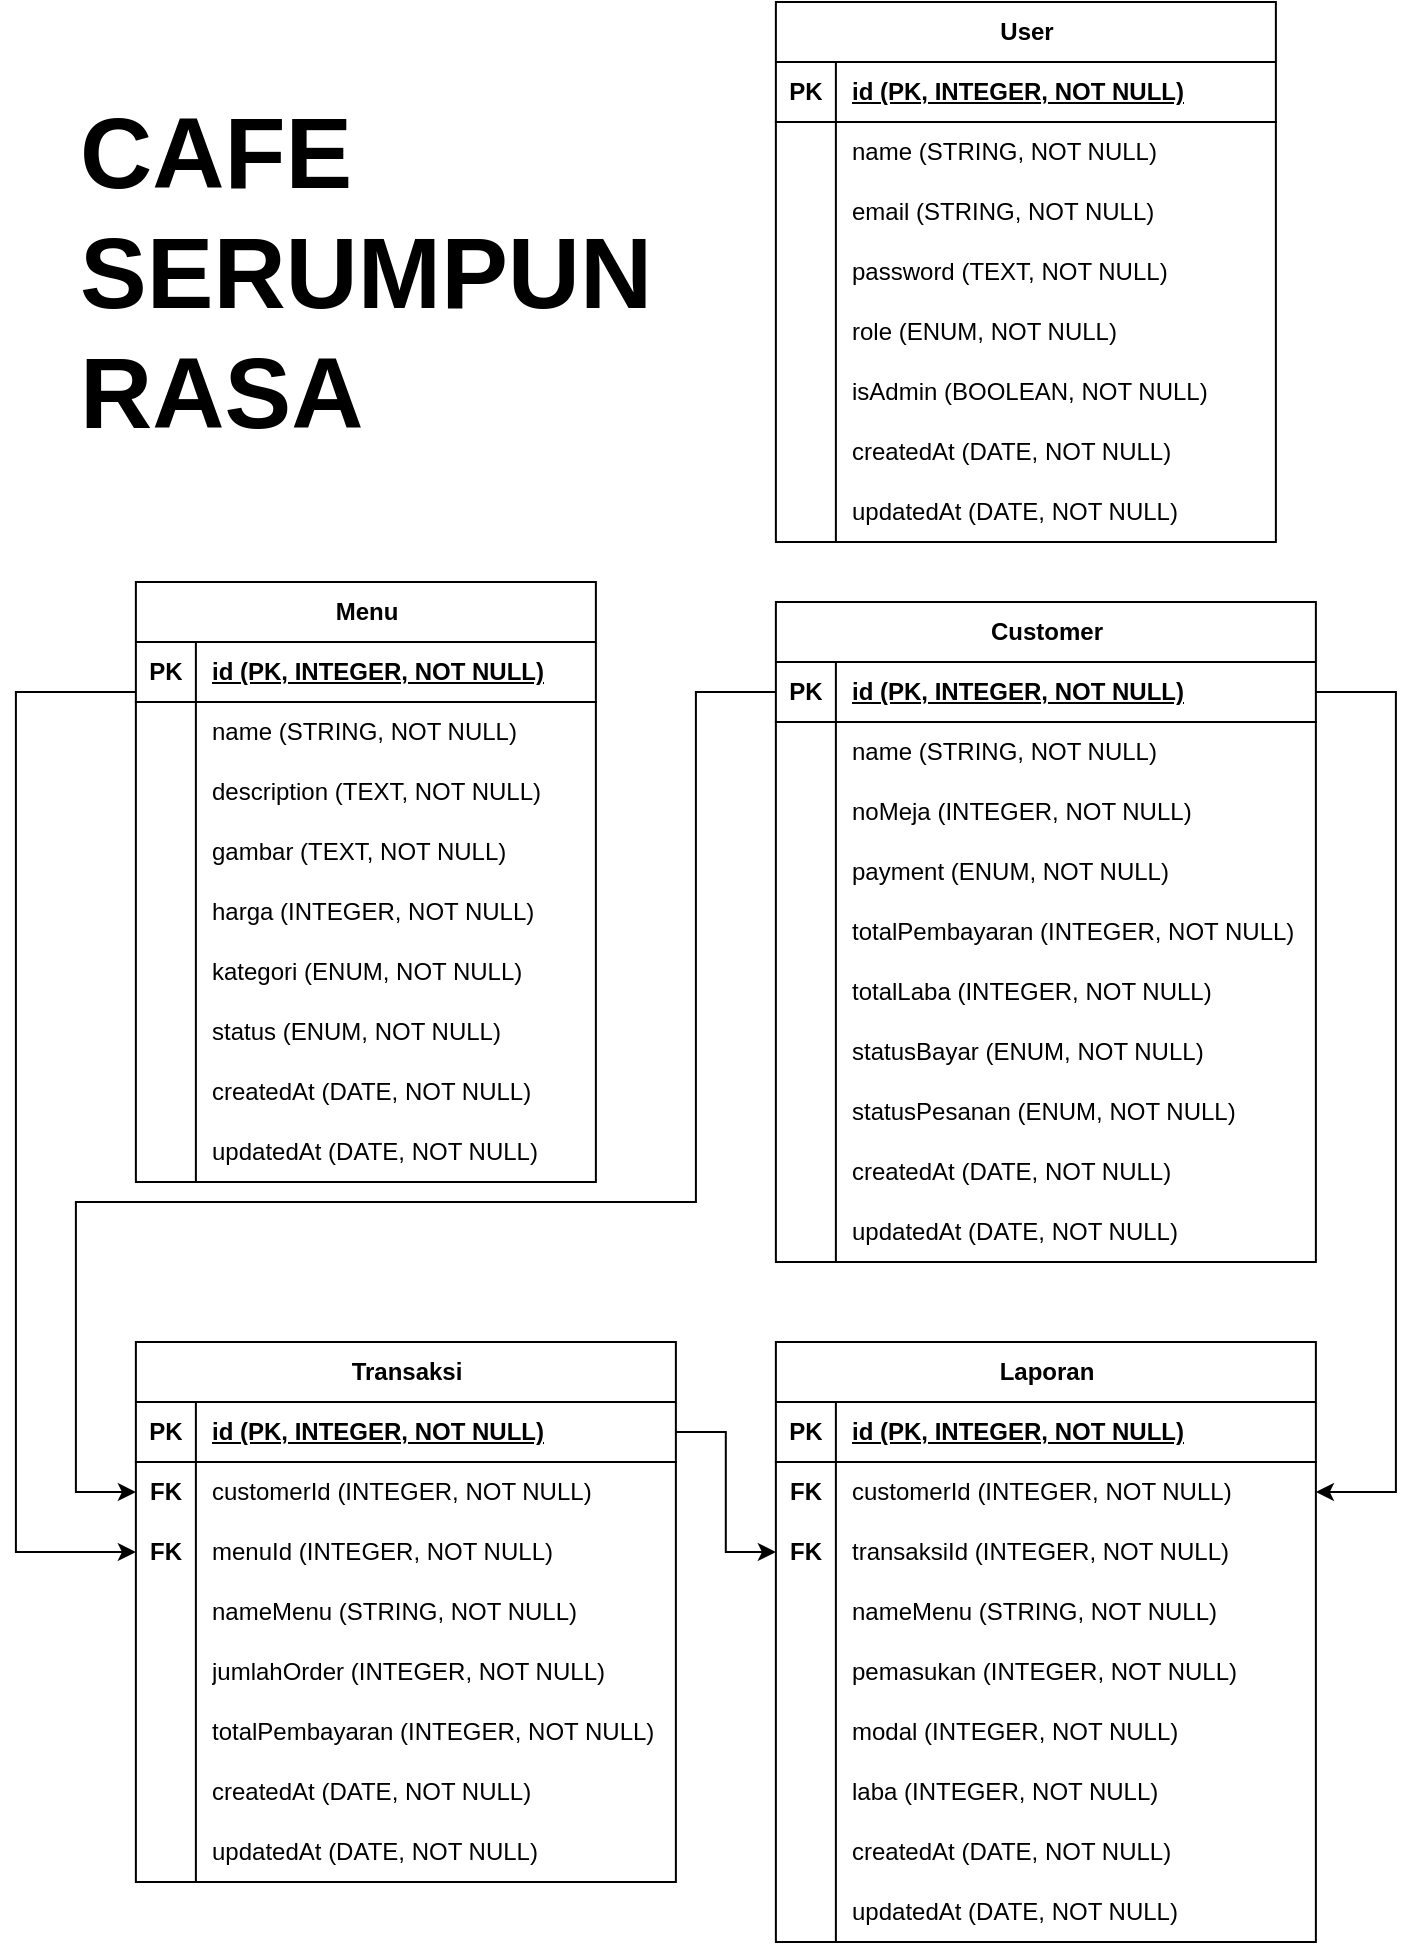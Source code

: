 <mxfile version="22.1.5" type="device">
  <diagram name="Halaman-1" id="lwUix_kvuEQXz3hjnVjn">
    <mxGraphModel dx="794" dy="493" grid="1" gridSize="10" guides="1" tooltips="1" connect="1" arrows="1" fold="1" page="1" pageScale="1" pageWidth="827" pageHeight="1169" math="0" shadow="0">
      <root>
        <mxCell id="0" />
        <mxCell id="1" parent="0" />
        <mxCell id="imhgn8U7Z0MVkUAFqTZX-146" value="Transaksi" style="shape=table;startSize=30;container=1;collapsible=1;childLayout=tableLayout;fixedRows=1;rowLines=0;fontStyle=1;align=center;resizeLast=1;html=1;" parent="1" vertex="1">
          <mxGeometry x="128.94" y="750" width="270" height="270" as="geometry" />
        </mxCell>
        <mxCell id="imhgn8U7Z0MVkUAFqTZX-147" value="" style="shape=tableRow;horizontal=0;startSize=0;swimlaneHead=0;swimlaneBody=0;fillColor=none;collapsible=0;dropTarget=0;points=[[0,0.5],[1,0.5]];portConstraint=eastwest;top=0;left=0;right=0;bottom=1;" parent="imhgn8U7Z0MVkUAFqTZX-146" vertex="1">
          <mxGeometry y="30" width="270" height="30" as="geometry" />
        </mxCell>
        <mxCell id="imhgn8U7Z0MVkUAFqTZX-148" value="PK" style="shape=partialRectangle;connectable=0;fillColor=none;top=0;left=0;bottom=0;right=0;fontStyle=1;overflow=hidden;whiteSpace=wrap;html=1;" parent="imhgn8U7Z0MVkUAFqTZX-147" vertex="1">
          <mxGeometry width="30" height="30" as="geometry">
            <mxRectangle width="30" height="30" as="alternateBounds" />
          </mxGeometry>
        </mxCell>
        <mxCell id="imhgn8U7Z0MVkUAFqTZX-149" value="id (PK, INTEGER, NOT NULL)" style="shape=partialRectangle;connectable=0;fillColor=none;top=0;left=0;bottom=0;right=0;align=left;spacingLeft=6;fontStyle=5;overflow=hidden;whiteSpace=wrap;html=1;" parent="imhgn8U7Z0MVkUAFqTZX-147" vertex="1">
          <mxGeometry x="30" width="240" height="30" as="geometry">
            <mxRectangle width="240" height="30" as="alternateBounds" />
          </mxGeometry>
        </mxCell>
        <mxCell id="imhgn8U7Z0MVkUAFqTZX-150" value="" style="shape=tableRow;horizontal=0;startSize=0;swimlaneHead=0;swimlaneBody=0;fillColor=none;collapsible=0;dropTarget=0;points=[[0,0.5],[1,0.5]];portConstraint=eastwest;top=0;left=0;right=0;bottom=0;" parent="imhgn8U7Z0MVkUAFqTZX-146" vertex="1">
          <mxGeometry y="60" width="270" height="30" as="geometry" />
        </mxCell>
        <mxCell id="imhgn8U7Z0MVkUAFqTZX-151" value="&lt;b&gt;FK&lt;/b&gt;" style="shape=partialRectangle;connectable=0;fillColor=none;top=0;left=0;bottom=0;right=0;editable=1;overflow=hidden;whiteSpace=wrap;html=1;" parent="imhgn8U7Z0MVkUAFqTZX-150" vertex="1">
          <mxGeometry width="30" height="30" as="geometry">
            <mxRectangle width="30" height="30" as="alternateBounds" />
          </mxGeometry>
        </mxCell>
        <mxCell id="imhgn8U7Z0MVkUAFqTZX-152" value="customerId (INTEGER, NOT NULL)" style="shape=partialRectangle;connectable=0;fillColor=none;top=0;left=0;bottom=0;right=0;align=left;spacingLeft=6;overflow=hidden;whiteSpace=wrap;html=1;" parent="imhgn8U7Z0MVkUAFqTZX-150" vertex="1">
          <mxGeometry x="30" width="240" height="30" as="geometry">
            <mxRectangle width="240" height="30" as="alternateBounds" />
          </mxGeometry>
        </mxCell>
        <mxCell id="imhgn8U7Z0MVkUAFqTZX-153" value="" style="shape=tableRow;horizontal=0;startSize=0;swimlaneHead=0;swimlaneBody=0;fillColor=none;collapsible=0;dropTarget=0;points=[[0,0.5],[1,0.5]];portConstraint=eastwest;top=0;left=0;right=0;bottom=0;" parent="imhgn8U7Z0MVkUAFqTZX-146" vertex="1">
          <mxGeometry y="90" width="270" height="30" as="geometry" />
        </mxCell>
        <mxCell id="imhgn8U7Z0MVkUAFqTZX-154" value="&lt;b&gt;FK&lt;/b&gt;" style="shape=partialRectangle;connectable=0;fillColor=none;top=0;left=0;bottom=0;right=0;editable=1;overflow=hidden;whiteSpace=wrap;html=1;" parent="imhgn8U7Z0MVkUAFqTZX-153" vertex="1">
          <mxGeometry width="30" height="30" as="geometry">
            <mxRectangle width="30" height="30" as="alternateBounds" />
          </mxGeometry>
        </mxCell>
        <mxCell id="imhgn8U7Z0MVkUAFqTZX-155" value="menuId (INTEGER, NOT NULL)" style="shape=partialRectangle;connectable=0;fillColor=none;top=0;left=0;bottom=0;right=0;align=left;spacingLeft=6;overflow=hidden;whiteSpace=wrap;html=1;" parent="imhgn8U7Z0MVkUAFqTZX-153" vertex="1">
          <mxGeometry x="30" width="240" height="30" as="geometry">
            <mxRectangle width="240" height="30" as="alternateBounds" />
          </mxGeometry>
        </mxCell>
        <mxCell id="imhgn8U7Z0MVkUAFqTZX-245" style="shape=tableRow;horizontal=0;startSize=0;swimlaneHead=0;swimlaneBody=0;fillColor=none;collapsible=0;dropTarget=0;points=[[0,0.5],[1,0.5]];portConstraint=eastwest;top=0;left=0;right=0;bottom=0;" parent="imhgn8U7Z0MVkUAFqTZX-146" vertex="1">
          <mxGeometry y="120" width="270" height="30" as="geometry" />
        </mxCell>
        <mxCell id="imhgn8U7Z0MVkUAFqTZX-246" style="shape=partialRectangle;connectable=0;fillColor=none;top=0;left=0;bottom=0;right=0;editable=1;overflow=hidden;whiteSpace=wrap;html=1;" parent="imhgn8U7Z0MVkUAFqTZX-245" vertex="1">
          <mxGeometry width="30" height="30" as="geometry">
            <mxRectangle width="30" height="30" as="alternateBounds" />
          </mxGeometry>
        </mxCell>
        <mxCell id="imhgn8U7Z0MVkUAFqTZX-247" value="nameMenu (STRING, NOT NULL)" style="shape=partialRectangle;connectable=0;fillColor=none;top=0;left=0;bottom=0;right=0;align=left;spacingLeft=6;overflow=hidden;whiteSpace=wrap;html=1;" parent="imhgn8U7Z0MVkUAFqTZX-245" vertex="1">
          <mxGeometry x="30" width="240" height="30" as="geometry">
            <mxRectangle width="240" height="30" as="alternateBounds" />
          </mxGeometry>
        </mxCell>
        <mxCell id="imhgn8U7Z0MVkUAFqTZX-156" style="shape=tableRow;horizontal=0;startSize=0;swimlaneHead=0;swimlaneBody=0;fillColor=none;collapsible=0;dropTarget=0;points=[[0,0.5],[1,0.5]];portConstraint=eastwest;top=0;left=0;right=0;bottom=0;" parent="imhgn8U7Z0MVkUAFqTZX-146" vertex="1">
          <mxGeometry y="150" width="270" height="30" as="geometry" />
        </mxCell>
        <mxCell id="imhgn8U7Z0MVkUAFqTZX-157" style="shape=partialRectangle;connectable=0;fillColor=none;top=0;left=0;bottom=0;right=0;editable=1;overflow=hidden;whiteSpace=wrap;html=1;" parent="imhgn8U7Z0MVkUAFqTZX-156" vertex="1">
          <mxGeometry width="30" height="30" as="geometry">
            <mxRectangle width="30" height="30" as="alternateBounds" />
          </mxGeometry>
        </mxCell>
        <mxCell id="imhgn8U7Z0MVkUAFqTZX-158" value="jumlahOrder&amp;nbsp;(INTEGER, NOT NULL)" style="shape=partialRectangle;connectable=0;fillColor=none;top=0;left=0;bottom=0;right=0;align=left;spacingLeft=6;overflow=hidden;whiteSpace=wrap;html=1;" parent="imhgn8U7Z0MVkUAFqTZX-156" vertex="1">
          <mxGeometry x="30" width="240" height="30" as="geometry">
            <mxRectangle width="240" height="30" as="alternateBounds" />
          </mxGeometry>
        </mxCell>
        <mxCell id="imhgn8U7Z0MVkUAFqTZX-159" style="shape=tableRow;horizontal=0;startSize=0;swimlaneHead=0;swimlaneBody=0;fillColor=none;collapsible=0;dropTarget=0;points=[[0,0.5],[1,0.5]];portConstraint=eastwest;top=0;left=0;right=0;bottom=0;" parent="imhgn8U7Z0MVkUAFqTZX-146" vertex="1">
          <mxGeometry y="180" width="270" height="30" as="geometry" />
        </mxCell>
        <mxCell id="imhgn8U7Z0MVkUAFqTZX-160" style="shape=partialRectangle;connectable=0;fillColor=none;top=0;left=0;bottom=0;right=0;editable=1;overflow=hidden;whiteSpace=wrap;html=1;" parent="imhgn8U7Z0MVkUAFqTZX-159" vertex="1">
          <mxGeometry width="30" height="30" as="geometry">
            <mxRectangle width="30" height="30" as="alternateBounds" />
          </mxGeometry>
        </mxCell>
        <mxCell id="imhgn8U7Z0MVkUAFqTZX-161" value="totalPembayaran&amp;nbsp;(INTEGER, NOT NULL)" style="shape=partialRectangle;connectable=0;fillColor=none;top=0;left=0;bottom=0;right=0;align=left;spacingLeft=6;overflow=hidden;whiteSpace=wrap;html=1;" parent="imhgn8U7Z0MVkUAFqTZX-159" vertex="1">
          <mxGeometry x="30" width="240" height="30" as="geometry">
            <mxRectangle width="240" height="30" as="alternateBounds" />
          </mxGeometry>
        </mxCell>
        <mxCell id="lAw26xfGPv5u_HMk3Jw--28" style="shape=tableRow;horizontal=0;startSize=0;swimlaneHead=0;swimlaneBody=0;fillColor=none;collapsible=0;dropTarget=0;points=[[0,0.5],[1,0.5]];portConstraint=eastwest;top=0;left=0;right=0;bottom=0;" parent="imhgn8U7Z0MVkUAFqTZX-146" vertex="1">
          <mxGeometry y="210" width="270" height="30" as="geometry" />
        </mxCell>
        <mxCell id="lAw26xfGPv5u_HMk3Jw--29" style="shape=partialRectangle;connectable=0;fillColor=none;top=0;left=0;bottom=0;right=0;editable=1;overflow=hidden;whiteSpace=wrap;html=1;" parent="lAw26xfGPv5u_HMk3Jw--28" vertex="1">
          <mxGeometry width="30" height="30" as="geometry">
            <mxRectangle width="30" height="30" as="alternateBounds" />
          </mxGeometry>
        </mxCell>
        <mxCell id="lAw26xfGPv5u_HMk3Jw--30" value="&lt;span style=&quot;border-color: var(--border-color);&quot;&gt;createdAt&amp;nbsp;&lt;/span&gt;(DATE, NOT NULL)" style="shape=partialRectangle;connectable=0;fillColor=none;top=0;left=0;bottom=0;right=0;align=left;spacingLeft=6;overflow=hidden;whiteSpace=wrap;html=1;" parent="lAw26xfGPv5u_HMk3Jw--28" vertex="1">
          <mxGeometry x="30" width="240" height="30" as="geometry">
            <mxRectangle width="240" height="30" as="alternateBounds" />
          </mxGeometry>
        </mxCell>
        <mxCell id="6b2jVukFoNZZ5CPhbUie-1" style="shape=tableRow;horizontal=0;startSize=0;swimlaneHead=0;swimlaneBody=0;fillColor=none;collapsible=0;dropTarget=0;points=[[0,0.5],[1,0.5]];portConstraint=eastwest;top=0;left=0;right=0;bottom=0;" parent="imhgn8U7Z0MVkUAFqTZX-146" vertex="1">
          <mxGeometry y="240" width="270" height="30" as="geometry" />
        </mxCell>
        <mxCell id="6b2jVukFoNZZ5CPhbUie-2" style="shape=partialRectangle;connectable=0;fillColor=none;top=0;left=0;bottom=0;right=0;editable=1;overflow=hidden;whiteSpace=wrap;html=1;" parent="6b2jVukFoNZZ5CPhbUie-1" vertex="1">
          <mxGeometry width="30" height="30" as="geometry">
            <mxRectangle width="30" height="30" as="alternateBounds" />
          </mxGeometry>
        </mxCell>
        <mxCell id="6b2jVukFoNZZ5CPhbUie-3" value="&lt;span style=&quot;border-color: var(--border-color);&quot;&gt;updatedAt&amp;nbsp;&lt;/span&gt;(DATE, NOT NULL)" style="shape=partialRectangle;connectable=0;fillColor=none;top=0;left=0;bottom=0;right=0;align=left;spacingLeft=6;overflow=hidden;whiteSpace=wrap;html=1;" parent="6b2jVukFoNZZ5CPhbUie-1" vertex="1">
          <mxGeometry x="30" width="240" height="30" as="geometry">
            <mxRectangle width="240" height="30" as="alternateBounds" />
          </mxGeometry>
        </mxCell>
        <mxCell id="imhgn8U7Z0MVkUAFqTZX-166" value="Customer" style="shape=table;startSize=30;container=1;collapsible=1;childLayout=tableLayout;fixedRows=1;rowLines=0;fontStyle=1;align=center;resizeLast=1;html=1;" parent="1" vertex="1">
          <mxGeometry x="448.94" y="380" width="270" height="330" as="geometry" />
        </mxCell>
        <mxCell id="imhgn8U7Z0MVkUAFqTZX-167" value="" style="shape=tableRow;horizontal=0;startSize=0;swimlaneHead=0;swimlaneBody=0;fillColor=none;collapsible=0;dropTarget=0;points=[[0,0.5],[1,0.5]];portConstraint=eastwest;top=0;left=0;right=0;bottom=1;" parent="imhgn8U7Z0MVkUAFqTZX-166" vertex="1">
          <mxGeometry y="30" width="270" height="30" as="geometry" />
        </mxCell>
        <mxCell id="imhgn8U7Z0MVkUAFqTZX-168" value="PK" style="shape=partialRectangle;connectable=0;fillColor=none;top=0;left=0;bottom=0;right=0;fontStyle=1;overflow=hidden;whiteSpace=wrap;html=1;" parent="imhgn8U7Z0MVkUAFqTZX-167" vertex="1">
          <mxGeometry width="30" height="30" as="geometry">
            <mxRectangle width="30" height="30" as="alternateBounds" />
          </mxGeometry>
        </mxCell>
        <mxCell id="imhgn8U7Z0MVkUAFqTZX-169" value="id (PK, INTEGER, NOT NULL)" style="shape=partialRectangle;connectable=0;fillColor=none;top=0;left=0;bottom=0;right=0;align=left;spacingLeft=6;fontStyle=5;overflow=hidden;whiteSpace=wrap;html=1;" parent="imhgn8U7Z0MVkUAFqTZX-167" vertex="1">
          <mxGeometry x="30" width="240" height="30" as="geometry">
            <mxRectangle width="240" height="30" as="alternateBounds" />
          </mxGeometry>
        </mxCell>
        <mxCell id="imhgn8U7Z0MVkUAFqTZX-170" value="" style="shape=tableRow;horizontal=0;startSize=0;swimlaneHead=0;swimlaneBody=0;fillColor=none;collapsible=0;dropTarget=0;points=[[0,0.5],[1,0.5]];portConstraint=eastwest;top=0;left=0;right=0;bottom=0;" parent="imhgn8U7Z0MVkUAFqTZX-166" vertex="1">
          <mxGeometry y="60" width="270" height="30" as="geometry" />
        </mxCell>
        <mxCell id="imhgn8U7Z0MVkUAFqTZX-171" value="" style="shape=partialRectangle;connectable=0;fillColor=none;top=0;left=0;bottom=0;right=0;editable=1;overflow=hidden;whiteSpace=wrap;html=1;" parent="imhgn8U7Z0MVkUAFqTZX-170" vertex="1">
          <mxGeometry width="30" height="30" as="geometry">
            <mxRectangle width="30" height="30" as="alternateBounds" />
          </mxGeometry>
        </mxCell>
        <mxCell id="imhgn8U7Z0MVkUAFqTZX-172" value="name&amp;nbsp;(STRING, NOT NULL)" style="shape=partialRectangle;connectable=0;fillColor=none;top=0;left=0;bottom=0;right=0;align=left;spacingLeft=6;overflow=hidden;whiteSpace=wrap;html=1;" parent="imhgn8U7Z0MVkUAFqTZX-170" vertex="1">
          <mxGeometry x="30" width="240" height="30" as="geometry">
            <mxRectangle width="240" height="30" as="alternateBounds" />
          </mxGeometry>
        </mxCell>
        <mxCell id="imhgn8U7Z0MVkUAFqTZX-173" value="" style="shape=tableRow;horizontal=0;startSize=0;swimlaneHead=0;swimlaneBody=0;fillColor=none;collapsible=0;dropTarget=0;points=[[0,0.5],[1,0.5]];portConstraint=eastwest;top=0;left=0;right=0;bottom=0;" parent="imhgn8U7Z0MVkUAFqTZX-166" vertex="1">
          <mxGeometry y="90" width="270" height="30" as="geometry" />
        </mxCell>
        <mxCell id="imhgn8U7Z0MVkUAFqTZX-174" value="" style="shape=partialRectangle;connectable=0;fillColor=none;top=0;left=0;bottom=0;right=0;editable=1;overflow=hidden;whiteSpace=wrap;html=1;" parent="imhgn8U7Z0MVkUAFqTZX-173" vertex="1">
          <mxGeometry width="30" height="30" as="geometry">
            <mxRectangle width="30" height="30" as="alternateBounds" />
          </mxGeometry>
        </mxCell>
        <mxCell id="imhgn8U7Z0MVkUAFqTZX-175" value="noMeja (INTEGER, NOT NULL)" style="shape=partialRectangle;connectable=0;fillColor=none;top=0;left=0;bottom=0;right=0;align=left;spacingLeft=6;overflow=hidden;whiteSpace=wrap;html=1;" parent="imhgn8U7Z0MVkUAFqTZX-173" vertex="1">
          <mxGeometry x="30" width="240" height="30" as="geometry">
            <mxRectangle width="240" height="30" as="alternateBounds" />
          </mxGeometry>
        </mxCell>
        <mxCell id="imhgn8U7Z0MVkUAFqTZX-176" style="shape=tableRow;horizontal=0;startSize=0;swimlaneHead=0;swimlaneBody=0;fillColor=none;collapsible=0;dropTarget=0;points=[[0,0.5],[1,0.5]];portConstraint=eastwest;top=0;left=0;right=0;bottom=0;" parent="imhgn8U7Z0MVkUAFqTZX-166" vertex="1">
          <mxGeometry y="120" width="270" height="30" as="geometry" />
        </mxCell>
        <mxCell id="imhgn8U7Z0MVkUAFqTZX-177" style="shape=partialRectangle;connectable=0;fillColor=none;top=0;left=0;bottom=0;right=0;editable=1;overflow=hidden;whiteSpace=wrap;html=1;" parent="imhgn8U7Z0MVkUAFqTZX-176" vertex="1">
          <mxGeometry width="30" height="30" as="geometry">
            <mxRectangle width="30" height="30" as="alternateBounds" />
          </mxGeometry>
        </mxCell>
        <mxCell id="imhgn8U7Z0MVkUAFqTZX-178" value="payment (ENUM, NOT NULL)" style="shape=partialRectangle;connectable=0;fillColor=none;top=0;left=0;bottom=0;right=0;align=left;spacingLeft=6;overflow=hidden;whiteSpace=wrap;html=1;" parent="imhgn8U7Z0MVkUAFqTZX-176" vertex="1">
          <mxGeometry x="30" width="240" height="30" as="geometry">
            <mxRectangle width="240" height="30" as="alternateBounds" />
          </mxGeometry>
        </mxCell>
        <mxCell id="imhgn8U7Z0MVkUAFqTZX-179" style="shape=tableRow;horizontal=0;startSize=0;swimlaneHead=0;swimlaneBody=0;fillColor=none;collapsible=0;dropTarget=0;points=[[0,0.5],[1,0.5]];portConstraint=eastwest;top=0;left=0;right=0;bottom=0;" parent="imhgn8U7Z0MVkUAFqTZX-166" vertex="1">
          <mxGeometry y="150" width="270" height="30" as="geometry" />
        </mxCell>
        <mxCell id="imhgn8U7Z0MVkUAFqTZX-180" style="shape=partialRectangle;connectable=0;fillColor=none;top=0;left=0;bottom=0;right=0;editable=1;overflow=hidden;whiteSpace=wrap;html=1;" parent="imhgn8U7Z0MVkUAFqTZX-179" vertex="1">
          <mxGeometry width="30" height="30" as="geometry">
            <mxRectangle width="30" height="30" as="alternateBounds" />
          </mxGeometry>
        </mxCell>
        <mxCell id="imhgn8U7Z0MVkUAFqTZX-181" value="totalPembayaran (INTEGER, NOT NULL)" style="shape=partialRectangle;connectable=0;fillColor=none;top=0;left=0;bottom=0;right=0;align=left;spacingLeft=6;overflow=hidden;whiteSpace=wrap;html=1;" parent="imhgn8U7Z0MVkUAFqTZX-179" vertex="1">
          <mxGeometry x="30" width="240" height="30" as="geometry">
            <mxRectangle width="240" height="30" as="alternateBounds" />
          </mxGeometry>
        </mxCell>
        <mxCell id="imhgn8U7Z0MVkUAFqTZX-182" style="shape=tableRow;horizontal=0;startSize=0;swimlaneHead=0;swimlaneBody=0;fillColor=none;collapsible=0;dropTarget=0;points=[[0,0.5],[1,0.5]];portConstraint=eastwest;top=0;left=0;right=0;bottom=0;" parent="imhgn8U7Z0MVkUAFqTZX-166" vertex="1">
          <mxGeometry y="180" width="270" height="30" as="geometry" />
        </mxCell>
        <mxCell id="imhgn8U7Z0MVkUAFqTZX-183" style="shape=partialRectangle;connectable=0;fillColor=none;top=0;left=0;bottom=0;right=0;editable=1;overflow=hidden;whiteSpace=wrap;html=1;" parent="imhgn8U7Z0MVkUAFqTZX-182" vertex="1">
          <mxGeometry width="30" height="30" as="geometry">
            <mxRectangle width="30" height="30" as="alternateBounds" />
          </mxGeometry>
        </mxCell>
        <mxCell id="imhgn8U7Z0MVkUAFqTZX-184" value="totalLaba (INTEGER, NOT NULL)" style="shape=partialRectangle;connectable=0;fillColor=none;top=0;left=0;bottom=0;right=0;align=left;spacingLeft=6;overflow=hidden;whiteSpace=wrap;html=1;" parent="imhgn8U7Z0MVkUAFqTZX-182" vertex="1">
          <mxGeometry x="30" width="240" height="30" as="geometry">
            <mxRectangle width="240" height="30" as="alternateBounds" />
          </mxGeometry>
        </mxCell>
        <mxCell id="imhgn8U7Z0MVkUAFqTZX-185" style="shape=tableRow;horizontal=0;startSize=0;swimlaneHead=0;swimlaneBody=0;fillColor=none;collapsible=0;dropTarget=0;points=[[0,0.5],[1,0.5]];portConstraint=eastwest;top=0;left=0;right=0;bottom=0;" parent="imhgn8U7Z0MVkUAFqTZX-166" vertex="1">
          <mxGeometry y="210" width="270" height="30" as="geometry" />
        </mxCell>
        <mxCell id="imhgn8U7Z0MVkUAFqTZX-186" style="shape=partialRectangle;connectable=0;fillColor=none;top=0;left=0;bottom=0;right=0;editable=1;overflow=hidden;whiteSpace=wrap;html=1;" parent="imhgn8U7Z0MVkUAFqTZX-185" vertex="1">
          <mxGeometry width="30" height="30" as="geometry">
            <mxRectangle width="30" height="30" as="alternateBounds" />
          </mxGeometry>
        </mxCell>
        <mxCell id="imhgn8U7Z0MVkUAFqTZX-187" value="statusBayar (ENUM, NOT NULL)" style="shape=partialRectangle;connectable=0;fillColor=none;top=0;left=0;bottom=0;right=0;align=left;spacingLeft=6;overflow=hidden;whiteSpace=wrap;html=1;" parent="imhgn8U7Z0MVkUAFqTZX-185" vertex="1">
          <mxGeometry x="30" width="240" height="30" as="geometry">
            <mxRectangle width="240" height="30" as="alternateBounds" />
          </mxGeometry>
        </mxCell>
        <mxCell id="lAw26xfGPv5u_HMk3Jw--40" style="shape=tableRow;horizontal=0;startSize=0;swimlaneHead=0;swimlaneBody=0;fillColor=none;collapsible=0;dropTarget=0;points=[[0,0.5],[1,0.5]];portConstraint=eastwest;top=0;left=0;right=0;bottom=0;" parent="imhgn8U7Z0MVkUAFqTZX-166" vertex="1">
          <mxGeometry y="240" width="270" height="30" as="geometry" />
        </mxCell>
        <mxCell id="lAw26xfGPv5u_HMk3Jw--41" style="shape=partialRectangle;connectable=0;fillColor=none;top=0;left=0;bottom=0;right=0;editable=1;overflow=hidden;whiteSpace=wrap;html=1;" parent="lAw26xfGPv5u_HMk3Jw--40" vertex="1">
          <mxGeometry width="30" height="30" as="geometry">
            <mxRectangle width="30" height="30" as="alternateBounds" />
          </mxGeometry>
        </mxCell>
        <mxCell id="lAw26xfGPv5u_HMk3Jw--42" value="statusPesanan (ENUM, NOT NULL)" style="shape=partialRectangle;connectable=0;fillColor=none;top=0;left=0;bottom=0;right=0;align=left;spacingLeft=6;overflow=hidden;whiteSpace=wrap;html=1;" parent="lAw26xfGPv5u_HMk3Jw--40" vertex="1">
          <mxGeometry x="30" width="240" height="30" as="geometry">
            <mxRectangle width="240" height="30" as="alternateBounds" />
          </mxGeometry>
        </mxCell>
        <mxCell id="lAw26xfGPv5u_HMk3Jw--43" style="shape=tableRow;horizontal=0;startSize=0;swimlaneHead=0;swimlaneBody=0;fillColor=none;collapsible=0;dropTarget=0;points=[[0,0.5],[1,0.5]];portConstraint=eastwest;top=0;left=0;right=0;bottom=0;" parent="imhgn8U7Z0MVkUAFqTZX-166" vertex="1">
          <mxGeometry y="270" width="270" height="30" as="geometry" />
        </mxCell>
        <mxCell id="lAw26xfGPv5u_HMk3Jw--44" style="shape=partialRectangle;connectable=0;fillColor=none;top=0;left=0;bottom=0;right=0;editable=1;overflow=hidden;whiteSpace=wrap;html=1;" parent="lAw26xfGPv5u_HMk3Jw--43" vertex="1">
          <mxGeometry width="30" height="30" as="geometry">
            <mxRectangle width="30" height="30" as="alternateBounds" />
          </mxGeometry>
        </mxCell>
        <mxCell id="lAw26xfGPv5u_HMk3Jw--45" value="createdAt&amp;nbsp;(DATE, NOT NULL)" style="shape=partialRectangle;connectable=0;fillColor=none;top=0;left=0;bottom=0;right=0;align=left;spacingLeft=6;overflow=hidden;whiteSpace=wrap;html=1;" parent="lAw26xfGPv5u_HMk3Jw--43" vertex="1">
          <mxGeometry x="30" width="240" height="30" as="geometry">
            <mxRectangle width="240" height="30" as="alternateBounds" />
          </mxGeometry>
        </mxCell>
        <mxCell id="6b2jVukFoNZZ5CPhbUie-7" style="shape=tableRow;horizontal=0;startSize=0;swimlaneHead=0;swimlaneBody=0;fillColor=none;collapsible=0;dropTarget=0;points=[[0,0.5],[1,0.5]];portConstraint=eastwest;top=0;left=0;right=0;bottom=0;" parent="imhgn8U7Z0MVkUAFqTZX-166" vertex="1">
          <mxGeometry y="300" width="270" height="30" as="geometry" />
        </mxCell>
        <mxCell id="6b2jVukFoNZZ5CPhbUie-8" style="shape=partialRectangle;connectable=0;fillColor=none;top=0;left=0;bottom=0;right=0;editable=1;overflow=hidden;whiteSpace=wrap;html=1;" parent="6b2jVukFoNZZ5CPhbUie-7" vertex="1">
          <mxGeometry width="30" height="30" as="geometry">
            <mxRectangle width="30" height="30" as="alternateBounds" />
          </mxGeometry>
        </mxCell>
        <mxCell id="6b2jVukFoNZZ5CPhbUie-9" value="updatedAt&amp;nbsp;(DATE, NOT NULL)" style="shape=partialRectangle;connectable=0;fillColor=none;top=0;left=0;bottom=0;right=0;align=left;spacingLeft=6;overflow=hidden;whiteSpace=wrap;html=1;" parent="6b2jVukFoNZZ5CPhbUie-7" vertex="1">
          <mxGeometry x="30" width="240" height="30" as="geometry">
            <mxRectangle width="240" height="30" as="alternateBounds" />
          </mxGeometry>
        </mxCell>
        <mxCell id="imhgn8U7Z0MVkUAFqTZX-222" value="Laporan" style="shape=table;startSize=30;container=1;collapsible=1;childLayout=tableLayout;fixedRows=1;rowLines=0;fontStyle=1;align=center;resizeLast=1;html=1;" parent="1" vertex="1">
          <mxGeometry x="448.94" y="750" width="270" height="300" as="geometry" />
        </mxCell>
        <mxCell id="imhgn8U7Z0MVkUAFqTZX-223" value="" style="shape=tableRow;horizontal=0;startSize=0;swimlaneHead=0;swimlaneBody=0;fillColor=none;collapsible=0;dropTarget=0;points=[[0,0.5],[1,0.5]];portConstraint=eastwest;top=0;left=0;right=0;bottom=1;" parent="imhgn8U7Z0MVkUAFqTZX-222" vertex="1">
          <mxGeometry y="30" width="270" height="30" as="geometry" />
        </mxCell>
        <mxCell id="imhgn8U7Z0MVkUAFqTZX-224" value="PK" style="shape=partialRectangle;connectable=0;fillColor=none;top=0;left=0;bottom=0;right=0;fontStyle=1;overflow=hidden;whiteSpace=wrap;html=1;" parent="imhgn8U7Z0MVkUAFqTZX-223" vertex="1">
          <mxGeometry width="30" height="30" as="geometry">
            <mxRectangle width="30" height="30" as="alternateBounds" />
          </mxGeometry>
        </mxCell>
        <mxCell id="imhgn8U7Z0MVkUAFqTZX-225" value="id (PK, INTEGER, NOT NULL)" style="shape=partialRectangle;connectable=0;fillColor=none;top=0;left=0;bottom=0;right=0;align=left;spacingLeft=6;fontStyle=5;overflow=hidden;whiteSpace=wrap;html=1;" parent="imhgn8U7Z0MVkUAFqTZX-223" vertex="1">
          <mxGeometry x="30" width="240" height="30" as="geometry">
            <mxRectangle width="240" height="30" as="alternateBounds" />
          </mxGeometry>
        </mxCell>
        <mxCell id="imhgn8U7Z0MVkUAFqTZX-226" value="" style="shape=tableRow;horizontal=0;startSize=0;swimlaneHead=0;swimlaneBody=0;fillColor=none;collapsible=0;dropTarget=0;points=[[0,0.5],[1,0.5]];portConstraint=eastwest;top=0;left=0;right=0;bottom=0;" parent="imhgn8U7Z0MVkUAFqTZX-222" vertex="1">
          <mxGeometry y="60" width="270" height="30" as="geometry" />
        </mxCell>
        <mxCell id="imhgn8U7Z0MVkUAFqTZX-227" value="&lt;b&gt;FK&lt;/b&gt;" style="shape=partialRectangle;connectable=0;fillColor=none;top=0;left=0;bottom=0;right=0;editable=1;overflow=hidden;whiteSpace=wrap;html=1;" parent="imhgn8U7Z0MVkUAFqTZX-226" vertex="1">
          <mxGeometry width="30" height="30" as="geometry">
            <mxRectangle width="30" height="30" as="alternateBounds" />
          </mxGeometry>
        </mxCell>
        <mxCell id="imhgn8U7Z0MVkUAFqTZX-228" value="customerId (INTEGER, NOT NULL)" style="shape=partialRectangle;connectable=0;fillColor=none;top=0;left=0;bottom=0;right=0;align=left;spacingLeft=6;overflow=hidden;whiteSpace=wrap;html=1;" parent="imhgn8U7Z0MVkUAFqTZX-226" vertex="1">
          <mxGeometry x="30" width="240" height="30" as="geometry">
            <mxRectangle width="240" height="30" as="alternateBounds" />
          </mxGeometry>
        </mxCell>
        <mxCell id="imhgn8U7Z0MVkUAFqTZX-232" value="" style="shape=tableRow;horizontal=0;startSize=0;swimlaneHead=0;swimlaneBody=0;fillColor=none;collapsible=0;dropTarget=0;points=[[0,0.5],[1,0.5]];portConstraint=eastwest;top=0;left=0;right=0;bottom=0;" parent="imhgn8U7Z0MVkUAFqTZX-222" vertex="1">
          <mxGeometry y="90" width="270" height="30" as="geometry" />
        </mxCell>
        <mxCell id="imhgn8U7Z0MVkUAFqTZX-233" value="&lt;b style=&quot;border-color: var(--border-color);&quot;&gt;FK&lt;/b&gt;" style="shape=partialRectangle;connectable=0;fillColor=none;top=0;left=0;bottom=0;right=0;editable=1;overflow=hidden;whiteSpace=wrap;html=1;" parent="imhgn8U7Z0MVkUAFqTZX-232" vertex="1">
          <mxGeometry width="30" height="30" as="geometry">
            <mxRectangle width="30" height="30" as="alternateBounds" />
          </mxGeometry>
        </mxCell>
        <mxCell id="imhgn8U7Z0MVkUAFqTZX-234" value="transaksiId (INTEGER, NOT NULL)" style="shape=partialRectangle;connectable=0;fillColor=none;top=0;left=0;bottom=0;right=0;align=left;spacingLeft=6;overflow=hidden;whiteSpace=wrap;html=1;" parent="imhgn8U7Z0MVkUAFqTZX-232" vertex="1">
          <mxGeometry x="30" width="240" height="30" as="geometry">
            <mxRectangle width="240" height="30" as="alternateBounds" />
          </mxGeometry>
        </mxCell>
        <mxCell id="lAw26xfGPv5u_HMk3Jw--37" style="shape=tableRow;horizontal=0;startSize=0;swimlaneHead=0;swimlaneBody=0;fillColor=none;collapsible=0;dropTarget=0;points=[[0,0.5],[1,0.5]];portConstraint=eastwest;top=0;left=0;right=0;bottom=0;" parent="imhgn8U7Z0MVkUAFqTZX-222" vertex="1">
          <mxGeometry y="120" width="270" height="30" as="geometry" />
        </mxCell>
        <mxCell id="lAw26xfGPv5u_HMk3Jw--38" style="shape=partialRectangle;connectable=0;fillColor=none;top=0;left=0;bottom=0;right=0;editable=1;overflow=hidden;whiteSpace=wrap;html=1;" parent="lAw26xfGPv5u_HMk3Jw--37" vertex="1">
          <mxGeometry width="30" height="30" as="geometry">
            <mxRectangle width="30" height="30" as="alternateBounds" />
          </mxGeometry>
        </mxCell>
        <mxCell id="lAw26xfGPv5u_HMk3Jw--39" value="nameMenu (STRING, NOT NULL)" style="shape=partialRectangle;connectable=0;fillColor=none;top=0;left=0;bottom=0;right=0;align=left;spacingLeft=6;overflow=hidden;whiteSpace=wrap;html=1;" parent="lAw26xfGPv5u_HMk3Jw--37" vertex="1">
          <mxGeometry x="30" width="240" height="30" as="geometry">
            <mxRectangle width="240" height="30" as="alternateBounds" />
          </mxGeometry>
        </mxCell>
        <mxCell id="lAw26xfGPv5u_HMk3Jw--34" style="shape=tableRow;horizontal=0;startSize=0;swimlaneHead=0;swimlaneBody=0;fillColor=none;collapsible=0;dropTarget=0;points=[[0,0.5],[1,0.5]];portConstraint=eastwest;top=0;left=0;right=0;bottom=0;" parent="imhgn8U7Z0MVkUAFqTZX-222" vertex="1">
          <mxGeometry y="150" width="270" height="30" as="geometry" />
        </mxCell>
        <mxCell id="lAw26xfGPv5u_HMk3Jw--35" style="shape=partialRectangle;connectable=0;fillColor=none;top=0;left=0;bottom=0;right=0;editable=1;overflow=hidden;whiteSpace=wrap;html=1;" parent="lAw26xfGPv5u_HMk3Jw--34" vertex="1">
          <mxGeometry width="30" height="30" as="geometry">
            <mxRectangle width="30" height="30" as="alternateBounds" />
          </mxGeometry>
        </mxCell>
        <mxCell id="lAw26xfGPv5u_HMk3Jw--36" value="pemasukan (INTEGER, NOT NULL)" style="shape=partialRectangle;connectable=0;fillColor=none;top=0;left=0;bottom=0;right=0;align=left;spacingLeft=6;overflow=hidden;whiteSpace=wrap;html=1;" parent="lAw26xfGPv5u_HMk3Jw--34" vertex="1">
          <mxGeometry x="30" width="240" height="30" as="geometry">
            <mxRectangle width="240" height="30" as="alternateBounds" />
          </mxGeometry>
        </mxCell>
        <mxCell id="CIv_yVNtTNFprmfkE_4N-1" style="shape=tableRow;horizontal=0;startSize=0;swimlaneHead=0;swimlaneBody=0;fillColor=none;collapsible=0;dropTarget=0;points=[[0,0.5],[1,0.5]];portConstraint=eastwest;top=0;left=0;right=0;bottom=0;" parent="imhgn8U7Z0MVkUAFqTZX-222" vertex="1">
          <mxGeometry y="180" width="270" height="30" as="geometry" />
        </mxCell>
        <mxCell id="CIv_yVNtTNFprmfkE_4N-2" style="shape=partialRectangle;connectable=0;fillColor=none;top=0;left=0;bottom=0;right=0;editable=1;overflow=hidden;whiteSpace=wrap;html=1;" parent="CIv_yVNtTNFprmfkE_4N-1" vertex="1">
          <mxGeometry width="30" height="30" as="geometry">
            <mxRectangle width="30" height="30" as="alternateBounds" />
          </mxGeometry>
        </mxCell>
        <mxCell id="CIv_yVNtTNFprmfkE_4N-3" value="modal (INTEGER, NOT NULL)" style="shape=partialRectangle;connectable=0;fillColor=none;top=0;left=0;bottom=0;right=0;align=left;spacingLeft=6;overflow=hidden;whiteSpace=wrap;html=1;" parent="CIv_yVNtTNFprmfkE_4N-1" vertex="1">
          <mxGeometry x="30" width="240" height="30" as="geometry">
            <mxRectangle width="240" height="30" as="alternateBounds" />
          </mxGeometry>
        </mxCell>
        <mxCell id="CIv_yVNtTNFprmfkE_4N-4" style="shape=tableRow;horizontal=0;startSize=0;swimlaneHead=0;swimlaneBody=0;fillColor=none;collapsible=0;dropTarget=0;points=[[0,0.5],[1,0.5]];portConstraint=eastwest;top=0;left=0;right=0;bottom=0;" parent="imhgn8U7Z0MVkUAFqTZX-222" vertex="1">
          <mxGeometry y="210" width="270" height="30" as="geometry" />
        </mxCell>
        <mxCell id="CIv_yVNtTNFprmfkE_4N-5" style="shape=partialRectangle;connectable=0;fillColor=none;top=0;left=0;bottom=0;right=0;editable=1;overflow=hidden;whiteSpace=wrap;html=1;" parent="CIv_yVNtTNFprmfkE_4N-4" vertex="1">
          <mxGeometry width="30" height="30" as="geometry">
            <mxRectangle width="30" height="30" as="alternateBounds" />
          </mxGeometry>
        </mxCell>
        <mxCell id="CIv_yVNtTNFprmfkE_4N-6" value="laba (INTEGER, NOT NULL)" style="shape=partialRectangle;connectable=0;fillColor=none;top=0;left=0;bottom=0;right=0;align=left;spacingLeft=6;overflow=hidden;whiteSpace=wrap;html=1;" parent="CIv_yVNtTNFprmfkE_4N-4" vertex="1">
          <mxGeometry x="30" width="240" height="30" as="geometry">
            <mxRectangle width="240" height="30" as="alternateBounds" />
          </mxGeometry>
        </mxCell>
        <mxCell id="6b2jVukFoNZZ5CPhbUie-4" value="" style="shape=tableRow;horizontal=0;startSize=0;swimlaneHead=0;swimlaneBody=0;fillColor=none;collapsible=0;dropTarget=0;points=[[0,0.5],[1,0.5]];portConstraint=eastwest;top=0;left=0;right=0;bottom=0;" parent="imhgn8U7Z0MVkUAFqTZX-222" vertex="1">
          <mxGeometry y="240" width="270" height="30" as="geometry" />
        </mxCell>
        <mxCell id="6b2jVukFoNZZ5CPhbUie-5" value="" style="shape=partialRectangle;connectable=0;fillColor=none;top=0;left=0;bottom=0;right=0;editable=1;overflow=hidden;whiteSpace=wrap;html=1;" parent="6b2jVukFoNZZ5CPhbUie-4" vertex="1">
          <mxGeometry width="30" height="30" as="geometry">
            <mxRectangle width="30" height="30" as="alternateBounds" />
          </mxGeometry>
        </mxCell>
        <mxCell id="6b2jVukFoNZZ5CPhbUie-6" value="createdAt&amp;nbsp;(DATE, NOT NULL)" style="shape=partialRectangle;connectable=0;fillColor=none;top=0;left=0;bottom=0;right=0;align=left;spacingLeft=6;overflow=hidden;whiteSpace=wrap;html=1;" parent="6b2jVukFoNZZ5CPhbUie-4" vertex="1">
          <mxGeometry x="30" width="240" height="30" as="geometry">
            <mxRectangle width="240" height="30" as="alternateBounds" />
          </mxGeometry>
        </mxCell>
        <mxCell id="6b2jVukFoNZZ5CPhbUie-44" value="" style="shape=tableRow;horizontal=0;startSize=0;swimlaneHead=0;swimlaneBody=0;fillColor=none;collapsible=0;dropTarget=0;points=[[0,0.5],[1,0.5]];portConstraint=eastwest;top=0;left=0;right=0;bottom=0;" parent="imhgn8U7Z0MVkUAFqTZX-222" vertex="1">
          <mxGeometry y="270" width="270" height="30" as="geometry" />
        </mxCell>
        <mxCell id="6b2jVukFoNZZ5CPhbUie-45" value="" style="shape=partialRectangle;connectable=0;fillColor=none;top=0;left=0;bottom=0;right=0;editable=1;overflow=hidden;whiteSpace=wrap;html=1;" parent="6b2jVukFoNZZ5CPhbUie-44" vertex="1">
          <mxGeometry width="30" height="30" as="geometry">
            <mxRectangle width="30" height="30" as="alternateBounds" />
          </mxGeometry>
        </mxCell>
        <mxCell id="6b2jVukFoNZZ5CPhbUie-46" value="updatedAt&amp;nbsp;(DATE, NOT NULL)" style="shape=partialRectangle;connectable=0;fillColor=none;top=0;left=0;bottom=0;right=0;align=left;spacingLeft=6;overflow=hidden;whiteSpace=wrap;html=1;" parent="6b2jVukFoNZZ5CPhbUie-44" vertex="1">
          <mxGeometry x="30" width="240" height="30" as="geometry">
            <mxRectangle width="240" height="30" as="alternateBounds" />
          </mxGeometry>
        </mxCell>
        <mxCell id="imhgn8U7Z0MVkUAFqTZX-188" value="Menu" style="shape=table;startSize=30;container=1;collapsible=1;childLayout=tableLayout;fixedRows=1;rowLines=0;fontStyle=1;align=center;resizeLast=1;html=1;" parent="1" vertex="1">
          <mxGeometry x="128.94" y="370" width="230" height="300" as="geometry" />
        </mxCell>
        <mxCell id="imhgn8U7Z0MVkUAFqTZX-189" value="" style="shape=tableRow;horizontal=0;startSize=0;swimlaneHead=0;swimlaneBody=0;fillColor=none;collapsible=0;dropTarget=0;points=[[0,0.5],[1,0.5]];portConstraint=eastwest;top=0;left=0;right=0;bottom=1;" parent="imhgn8U7Z0MVkUAFqTZX-188" vertex="1">
          <mxGeometry y="30" width="230" height="30" as="geometry" />
        </mxCell>
        <mxCell id="imhgn8U7Z0MVkUAFqTZX-190" value="PK" style="shape=partialRectangle;connectable=0;fillColor=none;top=0;left=0;bottom=0;right=0;fontStyle=1;overflow=hidden;whiteSpace=wrap;html=1;" parent="imhgn8U7Z0MVkUAFqTZX-189" vertex="1">
          <mxGeometry width="30" height="30" as="geometry">
            <mxRectangle width="30" height="30" as="alternateBounds" />
          </mxGeometry>
        </mxCell>
        <mxCell id="imhgn8U7Z0MVkUAFqTZX-191" value="id (PK, INTEGER, NOT NULL)" style="shape=partialRectangle;connectable=0;fillColor=none;top=0;left=0;bottom=0;right=0;align=left;spacingLeft=6;fontStyle=5;overflow=hidden;whiteSpace=wrap;html=1;" parent="imhgn8U7Z0MVkUAFqTZX-189" vertex="1">
          <mxGeometry x="30" width="200" height="30" as="geometry">
            <mxRectangle width="200" height="30" as="alternateBounds" />
          </mxGeometry>
        </mxCell>
        <mxCell id="imhgn8U7Z0MVkUAFqTZX-192" value="" style="shape=tableRow;horizontal=0;startSize=0;swimlaneHead=0;swimlaneBody=0;fillColor=none;collapsible=0;dropTarget=0;points=[[0,0.5],[1,0.5]];portConstraint=eastwest;top=0;left=0;right=0;bottom=0;" parent="imhgn8U7Z0MVkUAFqTZX-188" vertex="1">
          <mxGeometry y="60" width="230" height="30" as="geometry" />
        </mxCell>
        <mxCell id="imhgn8U7Z0MVkUAFqTZX-193" value="" style="shape=partialRectangle;connectable=0;fillColor=none;top=0;left=0;bottom=0;right=0;editable=1;overflow=hidden;whiteSpace=wrap;html=1;" parent="imhgn8U7Z0MVkUAFqTZX-192" vertex="1">
          <mxGeometry width="30" height="30" as="geometry">
            <mxRectangle width="30" height="30" as="alternateBounds" />
          </mxGeometry>
        </mxCell>
        <mxCell id="imhgn8U7Z0MVkUAFqTZX-194" value="name (STRING, NOT NULL)" style="shape=partialRectangle;connectable=0;fillColor=none;top=0;left=0;bottom=0;right=0;align=left;spacingLeft=6;overflow=hidden;whiteSpace=wrap;html=1;" parent="imhgn8U7Z0MVkUAFqTZX-192" vertex="1">
          <mxGeometry x="30" width="200" height="30" as="geometry">
            <mxRectangle width="200" height="30" as="alternateBounds" />
          </mxGeometry>
        </mxCell>
        <mxCell id="imhgn8U7Z0MVkUAFqTZX-195" value="" style="shape=tableRow;horizontal=0;startSize=0;swimlaneHead=0;swimlaneBody=0;fillColor=none;collapsible=0;dropTarget=0;points=[[0,0.5],[1,0.5]];portConstraint=eastwest;top=0;left=0;right=0;bottom=0;" parent="imhgn8U7Z0MVkUAFqTZX-188" vertex="1">
          <mxGeometry y="90" width="230" height="30" as="geometry" />
        </mxCell>
        <mxCell id="imhgn8U7Z0MVkUAFqTZX-196" value="" style="shape=partialRectangle;connectable=0;fillColor=none;top=0;left=0;bottom=0;right=0;editable=1;overflow=hidden;whiteSpace=wrap;html=1;" parent="imhgn8U7Z0MVkUAFqTZX-195" vertex="1">
          <mxGeometry width="30" height="30" as="geometry">
            <mxRectangle width="30" height="30" as="alternateBounds" />
          </mxGeometry>
        </mxCell>
        <mxCell id="imhgn8U7Z0MVkUAFqTZX-197" value="description&amp;nbsp;(TEXT, NOT NULL)" style="shape=partialRectangle;connectable=0;fillColor=none;top=0;left=0;bottom=0;right=0;align=left;spacingLeft=6;overflow=hidden;whiteSpace=wrap;html=1;" parent="imhgn8U7Z0MVkUAFqTZX-195" vertex="1">
          <mxGeometry x="30" width="200" height="30" as="geometry">
            <mxRectangle width="200" height="30" as="alternateBounds" />
          </mxGeometry>
        </mxCell>
        <mxCell id="imhgn8U7Z0MVkUAFqTZX-198" style="shape=tableRow;horizontal=0;startSize=0;swimlaneHead=0;swimlaneBody=0;fillColor=none;collapsible=0;dropTarget=0;points=[[0,0.5],[1,0.5]];portConstraint=eastwest;top=0;left=0;right=0;bottom=0;" parent="imhgn8U7Z0MVkUAFqTZX-188" vertex="1">
          <mxGeometry y="120" width="230" height="30" as="geometry" />
        </mxCell>
        <mxCell id="imhgn8U7Z0MVkUAFqTZX-199" style="shape=partialRectangle;connectable=0;fillColor=none;top=0;left=0;bottom=0;right=0;editable=1;overflow=hidden;whiteSpace=wrap;html=1;" parent="imhgn8U7Z0MVkUAFqTZX-198" vertex="1">
          <mxGeometry width="30" height="30" as="geometry">
            <mxRectangle width="30" height="30" as="alternateBounds" />
          </mxGeometry>
        </mxCell>
        <mxCell id="imhgn8U7Z0MVkUAFqTZX-200" value="gambar (TEXT, NOT NULL)" style="shape=partialRectangle;connectable=0;fillColor=none;top=0;left=0;bottom=0;right=0;align=left;spacingLeft=6;overflow=hidden;whiteSpace=wrap;html=1;" parent="imhgn8U7Z0MVkUAFqTZX-198" vertex="1">
          <mxGeometry x="30" width="200" height="30" as="geometry">
            <mxRectangle width="200" height="30" as="alternateBounds" />
          </mxGeometry>
        </mxCell>
        <mxCell id="lAw26xfGPv5u_HMk3Jw--15" style="shape=tableRow;horizontal=0;startSize=0;swimlaneHead=0;swimlaneBody=0;fillColor=none;collapsible=0;dropTarget=0;points=[[0,0.5],[1,0.5]];portConstraint=eastwest;top=0;left=0;right=0;bottom=0;" parent="imhgn8U7Z0MVkUAFqTZX-188" vertex="1">
          <mxGeometry y="150" width="230" height="30" as="geometry" />
        </mxCell>
        <mxCell id="lAw26xfGPv5u_HMk3Jw--16" style="shape=partialRectangle;connectable=0;fillColor=none;top=0;left=0;bottom=0;right=0;editable=1;overflow=hidden;whiteSpace=wrap;html=1;" parent="lAw26xfGPv5u_HMk3Jw--15" vertex="1">
          <mxGeometry width="30" height="30" as="geometry">
            <mxRectangle width="30" height="30" as="alternateBounds" />
          </mxGeometry>
        </mxCell>
        <mxCell id="lAw26xfGPv5u_HMk3Jw--17" value="harga (INTEGER, NOT NULL)" style="shape=partialRectangle;connectable=0;fillColor=none;top=0;left=0;bottom=0;right=0;align=left;spacingLeft=6;overflow=hidden;whiteSpace=wrap;html=1;" parent="lAw26xfGPv5u_HMk3Jw--15" vertex="1">
          <mxGeometry x="30" width="200" height="30" as="geometry">
            <mxRectangle width="200" height="30" as="alternateBounds" />
          </mxGeometry>
        </mxCell>
        <mxCell id="lAw26xfGPv5u_HMk3Jw--18" style="shape=tableRow;horizontal=0;startSize=0;swimlaneHead=0;swimlaneBody=0;fillColor=none;collapsible=0;dropTarget=0;points=[[0,0.5],[1,0.5]];portConstraint=eastwest;top=0;left=0;right=0;bottom=0;" parent="imhgn8U7Z0MVkUAFqTZX-188" vertex="1">
          <mxGeometry y="180" width="230" height="30" as="geometry" />
        </mxCell>
        <mxCell id="lAw26xfGPv5u_HMk3Jw--19" style="shape=partialRectangle;connectable=0;fillColor=none;top=0;left=0;bottom=0;right=0;editable=1;overflow=hidden;whiteSpace=wrap;html=1;" parent="lAw26xfGPv5u_HMk3Jw--18" vertex="1">
          <mxGeometry width="30" height="30" as="geometry">
            <mxRectangle width="30" height="30" as="alternateBounds" />
          </mxGeometry>
        </mxCell>
        <mxCell id="lAw26xfGPv5u_HMk3Jw--20" value="kategori&amp;nbsp;(ENUM, NOT NULL)" style="shape=partialRectangle;connectable=0;fillColor=none;top=0;left=0;bottom=0;right=0;align=left;spacingLeft=6;overflow=hidden;whiteSpace=wrap;html=1;" parent="lAw26xfGPv5u_HMk3Jw--18" vertex="1">
          <mxGeometry x="30" width="200" height="30" as="geometry">
            <mxRectangle width="200" height="30" as="alternateBounds" />
          </mxGeometry>
        </mxCell>
        <mxCell id="lAw26xfGPv5u_HMk3Jw--21" style="shape=tableRow;horizontal=0;startSize=0;swimlaneHead=0;swimlaneBody=0;fillColor=none;collapsible=0;dropTarget=0;points=[[0,0.5],[1,0.5]];portConstraint=eastwest;top=0;left=0;right=0;bottom=0;" parent="imhgn8U7Z0MVkUAFqTZX-188" vertex="1">
          <mxGeometry y="210" width="230" height="30" as="geometry" />
        </mxCell>
        <mxCell id="lAw26xfGPv5u_HMk3Jw--22" style="shape=partialRectangle;connectable=0;fillColor=none;top=0;left=0;bottom=0;right=0;editable=1;overflow=hidden;whiteSpace=wrap;html=1;" parent="lAw26xfGPv5u_HMk3Jw--21" vertex="1">
          <mxGeometry width="30" height="30" as="geometry">
            <mxRectangle width="30" height="30" as="alternateBounds" />
          </mxGeometry>
        </mxCell>
        <mxCell id="lAw26xfGPv5u_HMk3Jw--23" value="status (ENUM, NOT NULL)" style="shape=partialRectangle;connectable=0;fillColor=none;top=0;left=0;bottom=0;right=0;align=left;spacingLeft=6;overflow=hidden;whiteSpace=wrap;html=1;" parent="lAw26xfGPv5u_HMk3Jw--21" vertex="1">
          <mxGeometry x="30" width="200" height="30" as="geometry">
            <mxRectangle width="200" height="30" as="alternateBounds" />
          </mxGeometry>
        </mxCell>
        <mxCell id="WGKFQpF8Ccd3kzmMvmGc-1" style="shape=tableRow;horizontal=0;startSize=0;swimlaneHead=0;swimlaneBody=0;fillColor=none;collapsible=0;dropTarget=0;points=[[0,0.5],[1,0.5]];portConstraint=eastwest;top=0;left=0;right=0;bottom=0;" parent="imhgn8U7Z0MVkUAFqTZX-188" vertex="1">
          <mxGeometry y="240" width="230" height="30" as="geometry" />
        </mxCell>
        <mxCell id="WGKFQpF8Ccd3kzmMvmGc-2" style="shape=partialRectangle;connectable=0;fillColor=none;top=0;left=0;bottom=0;right=0;editable=1;overflow=hidden;whiteSpace=wrap;html=1;" parent="WGKFQpF8Ccd3kzmMvmGc-1" vertex="1">
          <mxGeometry width="30" height="30" as="geometry">
            <mxRectangle width="30" height="30" as="alternateBounds" />
          </mxGeometry>
        </mxCell>
        <mxCell id="WGKFQpF8Ccd3kzmMvmGc-3" value="createdAt&amp;nbsp;(DATE, NOT NULL)" style="shape=partialRectangle;connectable=0;fillColor=none;top=0;left=0;bottom=0;right=0;align=left;spacingLeft=6;overflow=hidden;whiteSpace=wrap;html=1;" parent="WGKFQpF8Ccd3kzmMvmGc-1" vertex="1">
          <mxGeometry x="30" width="200" height="30" as="geometry">
            <mxRectangle width="200" height="30" as="alternateBounds" />
          </mxGeometry>
        </mxCell>
        <mxCell id="WGKFQpF8Ccd3kzmMvmGc-4" style="shape=tableRow;horizontal=0;startSize=0;swimlaneHead=0;swimlaneBody=0;fillColor=none;collapsible=0;dropTarget=0;points=[[0,0.5],[1,0.5]];portConstraint=eastwest;top=0;left=0;right=0;bottom=0;" parent="imhgn8U7Z0MVkUAFqTZX-188" vertex="1">
          <mxGeometry y="270" width="230" height="30" as="geometry" />
        </mxCell>
        <mxCell id="WGKFQpF8Ccd3kzmMvmGc-5" style="shape=partialRectangle;connectable=0;fillColor=none;top=0;left=0;bottom=0;right=0;editable=1;overflow=hidden;whiteSpace=wrap;html=1;" parent="WGKFQpF8Ccd3kzmMvmGc-4" vertex="1">
          <mxGeometry width="30" height="30" as="geometry">
            <mxRectangle width="30" height="30" as="alternateBounds" />
          </mxGeometry>
        </mxCell>
        <mxCell id="WGKFQpF8Ccd3kzmMvmGc-6" value="updatedAt&amp;nbsp;(DATE, NOT NULL)" style="shape=partialRectangle;connectable=0;fillColor=none;top=0;left=0;bottom=0;right=0;align=left;spacingLeft=6;overflow=hidden;whiteSpace=wrap;html=1;" parent="WGKFQpF8Ccd3kzmMvmGc-4" vertex="1">
          <mxGeometry x="30" width="200" height="30" as="geometry">
            <mxRectangle width="200" height="30" as="alternateBounds" />
          </mxGeometry>
        </mxCell>
        <mxCell id="6b2jVukFoNZZ5CPhbUie-13" style="edgeStyle=orthogonalEdgeStyle;rounded=0;orthogonalLoop=1;jettySize=auto;html=1;entryX=1;entryY=0.5;entryDx=0;entryDy=0;" parent="1" source="imhgn8U7Z0MVkUAFqTZX-167" target="imhgn8U7Z0MVkUAFqTZX-226" edge="1">
          <mxGeometry relative="1" as="geometry">
            <Array as="points">
              <mxPoint x="758.94" y="425" />
              <mxPoint x="758.94" y="825" />
            </Array>
          </mxGeometry>
        </mxCell>
        <mxCell id="6b2jVukFoNZZ5CPhbUie-15" style="edgeStyle=orthogonalEdgeStyle;rounded=0;orthogonalLoop=1;jettySize=auto;html=1;entryX=0;entryY=0.5;entryDx=0;entryDy=0;" parent="1" source="imhgn8U7Z0MVkUAFqTZX-189" target="imhgn8U7Z0MVkUAFqTZX-153" edge="1">
          <mxGeometry relative="1" as="geometry">
            <Array as="points">
              <mxPoint x="68.94" y="425" />
              <mxPoint x="68.94" y="855" />
            </Array>
          </mxGeometry>
        </mxCell>
        <mxCell id="6b2jVukFoNZZ5CPhbUie-16" style="edgeStyle=orthogonalEdgeStyle;rounded=0;orthogonalLoop=1;jettySize=auto;html=1;exitX=0;exitY=0.5;exitDx=0;exitDy=0;entryX=0;entryY=0.5;entryDx=0;entryDy=0;" parent="1" source="imhgn8U7Z0MVkUAFqTZX-167" target="imhgn8U7Z0MVkUAFqTZX-150" edge="1">
          <mxGeometry relative="1" as="geometry">
            <Array as="points">
              <mxPoint x="408.94" y="425" />
              <mxPoint x="408.94" y="680" />
              <mxPoint x="98.94" y="680" />
              <mxPoint x="98.94" y="825" />
            </Array>
          </mxGeometry>
        </mxCell>
        <mxCell id="6b2jVukFoNZZ5CPhbUie-17" style="edgeStyle=orthogonalEdgeStyle;rounded=0;orthogonalLoop=1;jettySize=auto;html=1;entryX=0;entryY=0.5;entryDx=0;entryDy=0;" parent="1" source="imhgn8U7Z0MVkUAFqTZX-147" target="imhgn8U7Z0MVkUAFqTZX-232" edge="1">
          <mxGeometry relative="1" as="geometry" />
        </mxCell>
        <mxCell id="6b2jVukFoNZZ5CPhbUie-18" value="User" style="shape=table;startSize=30;container=1;collapsible=1;childLayout=tableLayout;fixedRows=1;rowLines=0;fontStyle=1;align=center;resizeLast=1;html=1;" parent="1" vertex="1">
          <mxGeometry x="448.94" y="80" width="250" height="270" as="geometry">
            <mxRectangle x="470" y="80" width="70" height="30" as="alternateBounds" />
          </mxGeometry>
        </mxCell>
        <mxCell id="6b2jVukFoNZZ5CPhbUie-19" value="" style="shape=tableRow;horizontal=0;startSize=0;swimlaneHead=0;swimlaneBody=0;fillColor=none;collapsible=0;dropTarget=0;points=[[0,0.5],[1,0.5]];portConstraint=eastwest;top=0;left=0;right=0;bottom=1;" parent="6b2jVukFoNZZ5CPhbUie-18" vertex="1">
          <mxGeometry y="30" width="250" height="30" as="geometry" />
        </mxCell>
        <mxCell id="6b2jVukFoNZZ5CPhbUie-20" value="PK" style="shape=partialRectangle;connectable=0;fillColor=none;top=0;left=0;bottom=0;right=0;fontStyle=1;overflow=hidden;whiteSpace=wrap;html=1;" parent="6b2jVukFoNZZ5CPhbUie-19" vertex="1">
          <mxGeometry width="30" height="30" as="geometry">
            <mxRectangle width="30" height="30" as="alternateBounds" />
          </mxGeometry>
        </mxCell>
        <mxCell id="6b2jVukFoNZZ5CPhbUie-21" value="id (PK, INTEGER, NOT NULL)" style="shape=partialRectangle;connectable=0;fillColor=none;top=0;left=0;bottom=0;right=0;align=left;spacingLeft=6;fontStyle=5;overflow=hidden;whiteSpace=wrap;html=1;" parent="6b2jVukFoNZZ5CPhbUie-19" vertex="1">
          <mxGeometry x="30" width="220" height="30" as="geometry">
            <mxRectangle width="220" height="30" as="alternateBounds" />
          </mxGeometry>
        </mxCell>
        <mxCell id="6b2jVukFoNZZ5CPhbUie-22" value="" style="shape=tableRow;horizontal=0;startSize=0;swimlaneHead=0;swimlaneBody=0;fillColor=none;collapsible=0;dropTarget=0;points=[[0,0.5],[1,0.5]];portConstraint=eastwest;top=0;left=0;right=0;bottom=0;" parent="6b2jVukFoNZZ5CPhbUie-18" vertex="1">
          <mxGeometry y="60" width="250" height="30" as="geometry" />
        </mxCell>
        <mxCell id="6b2jVukFoNZZ5CPhbUie-23" value="" style="shape=partialRectangle;connectable=0;fillColor=none;top=0;left=0;bottom=0;right=0;editable=1;overflow=hidden;whiteSpace=wrap;html=1;" parent="6b2jVukFoNZZ5CPhbUie-22" vertex="1">
          <mxGeometry width="30" height="30" as="geometry">
            <mxRectangle width="30" height="30" as="alternateBounds" />
          </mxGeometry>
        </mxCell>
        <mxCell id="6b2jVukFoNZZ5CPhbUie-24" value="&lt;span style=&quot;border-color: var(--border-color);&quot;&gt;name&amp;nbsp;&lt;/span&gt;&lt;span style=&quot;border-color: var(--border-color);&quot;&gt;(STRING, NOT NULL)&lt;/span&gt;" style="shape=partialRectangle;connectable=0;fillColor=none;top=0;left=0;bottom=0;right=0;align=left;spacingLeft=6;overflow=hidden;whiteSpace=wrap;html=1;" parent="6b2jVukFoNZZ5CPhbUie-22" vertex="1">
          <mxGeometry x="30" width="220" height="30" as="geometry">
            <mxRectangle width="220" height="30" as="alternateBounds" />
          </mxGeometry>
        </mxCell>
        <mxCell id="6b2jVukFoNZZ5CPhbUie-25" value="" style="shape=tableRow;horizontal=0;startSize=0;swimlaneHead=0;swimlaneBody=0;fillColor=none;collapsible=0;dropTarget=0;points=[[0,0.5],[1,0.5]];portConstraint=eastwest;top=0;left=0;right=0;bottom=0;" parent="6b2jVukFoNZZ5CPhbUie-18" vertex="1">
          <mxGeometry y="90" width="250" height="30" as="geometry" />
        </mxCell>
        <mxCell id="6b2jVukFoNZZ5CPhbUie-26" value="" style="shape=partialRectangle;connectable=0;fillColor=none;top=0;left=0;bottom=0;right=0;editable=1;overflow=hidden;whiteSpace=wrap;html=1;" parent="6b2jVukFoNZZ5CPhbUie-25" vertex="1">
          <mxGeometry width="30" height="30" as="geometry">
            <mxRectangle width="30" height="30" as="alternateBounds" />
          </mxGeometry>
        </mxCell>
        <mxCell id="6b2jVukFoNZZ5CPhbUie-27" value="email (STRING, NOT NULL)" style="shape=partialRectangle;connectable=0;fillColor=none;top=0;left=0;bottom=0;right=0;align=left;spacingLeft=6;overflow=hidden;whiteSpace=wrap;html=1;" parent="6b2jVukFoNZZ5CPhbUie-25" vertex="1">
          <mxGeometry x="30" width="220" height="30" as="geometry">
            <mxRectangle width="220" height="30" as="alternateBounds" />
          </mxGeometry>
        </mxCell>
        <mxCell id="6b2jVukFoNZZ5CPhbUie-28" style="shape=tableRow;horizontal=0;startSize=0;swimlaneHead=0;swimlaneBody=0;fillColor=none;collapsible=0;dropTarget=0;points=[[0,0.5],[1,0.5]];portConstraint=eastwest;top=0;left=0;right=0;bottom=0;" parent="6b2jVukFoNZZ5CPhbUie-18" vertex="1">
          <mxGeometry y="120" width="250" height="30" as="geometry" />
        </mxCell>
        <mxCell id="6b2jVukFoNZZ5CPhbUie-29" style="shape=partialRectangle;connectable=0;fillColor=none;top=0;left=0;bottom=0;right=0;editable=1;overflow=hidden;whiteSpace=wrap;html=1;" parent="6b2jVukFoNZZ5CPhbUie-28" vertex="1">
          <mxGeometry width="30" height="30" as="geometry">
            <mxRectangle width="30" height="30" as="alternateBounds" />
          </mxGeometry>
        </mxCell>
        <mxCell id="6b2jVukFoNZZ5CPhbUie-30" value="password&amp;nbsp;(TEXT, NOT NULL)" style="shape=partialRectangle;connectable=0;fillColor=none;top=0;left=0;bottom=0;right=0;align=left;spacingLeft=6;overflow=hidden;whiteSpace=wrap;html=1;" parent="6b2jVukFoNZZ5CPhbUie-28" vertex="1">
          <mxGeometry x="30" width="220" height="30" as="geometry">
            <mxRectangle width="220" height="30" as="alternateBounds" />
          </mxGeometry>
        </mxCell>
        <mxCell id="6b2jVukFoNZZ5CPhbUie-31" style="shape=tableRow;horizontal=0;startSize=0;swimlaneHead=0;swimlaneBody=0;fillColor=none;collapsible=0;dropTarget=0;points=[[0,0.5],[1,0.5]];portConstraint=eastwest;top=0;left=0;right=0;bottom=0;" parent="6b2jVukFoNZZ5CPhbUie-18" vertex="1">
          <mxGeometry y="150" width="250" height="30" as="geometry" />
        </mxCell>
        <mxCell id="6b2jVukFoNZZ5CPhbUie-32" style="shape=partialRectangle;connectable=0;fillColor=none;top=0;left=0;bottom=0;right=0;editable=1;overflow=hidden;whiteSpace=wrap;html=1;" parent="6b2jVukFoNZZ5CPhbUie-31" vertex="1">
          <mxGeometry width="30" height="30" as="geometry">
            <mxRectangle width="30" height="30" as="alternateBounds" />
          </mxGeometry>
        </mxCell>
        <mxCell id="6b2jVukFoNZZ5CPhbUie-33" value="role (ENUM, NOT NULL)" style="shape=partialRectangle;connectable=0;fillColor=none;top=0;left=0;bottom=0;right=0;align=left;spacingLeft=6;overflow=hidden;whiteSpace=wrap;html=1;" parent="6b2jVukFoNZZ5CPhbUie-31" vertex="1">
          <mxGeometry x="30" width="220" height="30" as="geometry">
            <mxRectangle width="220" height="30" as="alternateBounds" />
          </mxGeometry>
        </mxCell>
        <mxCell id="6b2jVukFoNZZ5CPhbUie-34" style="shape=tableRow;horizontal=0;startSize=0;swimlaneHead=0;swimlaneBody=0;fillColor=none;collapsible=0;dropTarget=0;points=[[0,0.5],[1,0.5]];portConstraint=eastwest;top=0;left=0;right=0;bottom=0;" parent="6b2jVukFoNZZ5CPhbUie-18" vertex="1">
          <mxGeometry y="180" width="250" height="30" as="geometry" />
        </mxCell>
        <mxCell id="6b2jVukFoNZZ5CPhbUie-35" style="shape=partialRectangle;connectable=0;fillColor=none;top=0;left=0;bottom=0;right=0;editable=1;overflow=hidden;whiteSpace=wrap;html=1;" parent="6b2jVukFoNZZ5CPhbUie-34" vertex="1">
          <mxGeometry width="30" height="30" as="geometry">
            <mxRectangle width="30" height="30" as="alternateBounds" />
          </mxGeometry>
        </mxCell>
        <mxCell id="6b2jVukFoNZZ5CPhbUie-36" value="isAdmin&amp;nbsp;&lt;span style=&quot;border-color: var(--border-color);&quot;&gt;(BOOLEAN, NOT NULL)&lt;/span&gt;" style="shape=partialRectangle;connectable=0;fillColor=none;top=0;left=0;bottom=0;right=0;align=left;spacingLeft=6;overflow=hidden;whiteSpace=wrap;html=1;" parent="6b2jVukFoNZZ5CPhbUie-34" vertex="1">
          <mxGeometry x="30" width="220" height="30" as="geometry">
            <mxRectangle width="220" height="30" as="alternateBounds" />
          </mxGeometry>
        </mxCell>
        <mxCell id="6b2jVukFoNZZ5CPhbUie-37" style="shape=tableRow;horizontal=0;startSize=0;swimlaneHead=0;swimlaneBody=0;fillColor=none;collapsible=0;dropTarget=0;points=[[0,0.5],[1,0.5]];portConstraint=eastwest;top=0;left=0;right=0;bottom=0;" parent="6b2jVukFoNZZ5CPhbUie-18" vertex="1">
          <mxGeometry y="210" width="250" height="30" as="geometry" />
        </mxCell>
        <mxCell id="6b2jVukFoNZZ5CPhbUie-38" style="shape=partialRectangle;connectable=0;fillColor=none;top=0;left=0;bottom=0;right=0;editable=1;overflow=hidden;whiteSpace=wrap;html=1;" parent="6b2jVukFoNZZ5CPhbUie-37" vertex="1">
          <mxGeometry width="30" height="30" as="geometry">
            <mxRectangle width="30" height="30" as="alternateBounds" />
          </mxGeometry>
        </mxCell>
        <mxCell id="6b2jVukFoNZZ5CPhbUie-39" value="createdAt&amp;nbsp;(DATE, NOT NULL)" style="shape=partialRectangle;connectable=0;fillColor=none;top=0;left=0;bottom=0;right=0;align=left;spacingLeft=6;overflow=hidden;whiteSpace=wrap;html=1;" parent="6b2jVukFoNZZ5CPhbUie-37" vertex="1">
          <mxGeometry x="30" width="220" height="30" as="geometry">
            <mxRectangle width="220" height="30" as="alternateBounds" />
          </mxGeometry>
        </mxCell>
        <mxCell id="6b2jVukFoNZZ5CPhbUie-40" style="shape=tableRow;horizontal=0;startSize=0;swimlaneHead=0;swimlaneBody=0;fillColor=none;collapsible=0;dropTarget=0;points=[[0,0.5],[1,0.5]];portConstraint=eastwest;top=0;left=0;right=0;bottom=0;" parent="6b2jVukFoNZZ5CPhbUie-18" vertex="1">
          <mxGeometry y="240" width="250" height="30" as="geometry" />
        </mxCell>
        <mxCell id="6b2jVukFoNZZ5CPhbUie-41" style="shape=partialRectangle;connectable=0;fillColor=none;top=0;left=0;bottom=0;right=0;editable=1;overflow=hidden;whiteSpace=wrap;html=1;" parent="6b2jVukFoNZZ5CPhbUie-40" vertex="1">
          <mxGeometry width="30" height="30" as="geometry">
            <mxRectangle width="30" height="30" as="alternateBounds" />
          </mxGeometry>
        </mxCell>
        <mxCell id="6b2jVukFoNZZ5CPhbUie-42" value="updatedAt&amp;nbsp;(DATE, NOT NULL)" style="shape=partialRectangle;connectable=0;fillColor=none;top=0;left=0;bottom=0;right=0;align=left;spacingLeft=6;overflow=hidden;whiteSpace=wrap;html=1;" parent="6b2jVukFoNZZ5CPhbUie-40" vertex="1">
          <mxGeometry x="30" width="220" height="30" as="geometry">
            <mxRectangle width="220" height="30" as="alternateBounds" />
          </mxGeometry>
        </mxCell>
        <mxCell id="6b2jVukFoNZZ5CPhbUie-48" value="&lt;div style=&quot;&quot;&gt;&lt;span style=&quot;background-color: initial;&quot;&gt;CAFE SERUMPUN RASA&lt;/span&gt;&lt;/div&gt;" style="text;html=1;strokeColor=none;fillColor=none;align=left;verticalAlign=middle;whiteSpace=wrap;rounded=0;fontStyle=1;fontSize=50;" parent="1" vertex="1">
          <mxGeometry x="99.47" y="130" width="288.94" height="170" as="geometry" />
        </mxCell>
      </root>
    </mxGraphModel>
  </diagram>
</mxfile>
